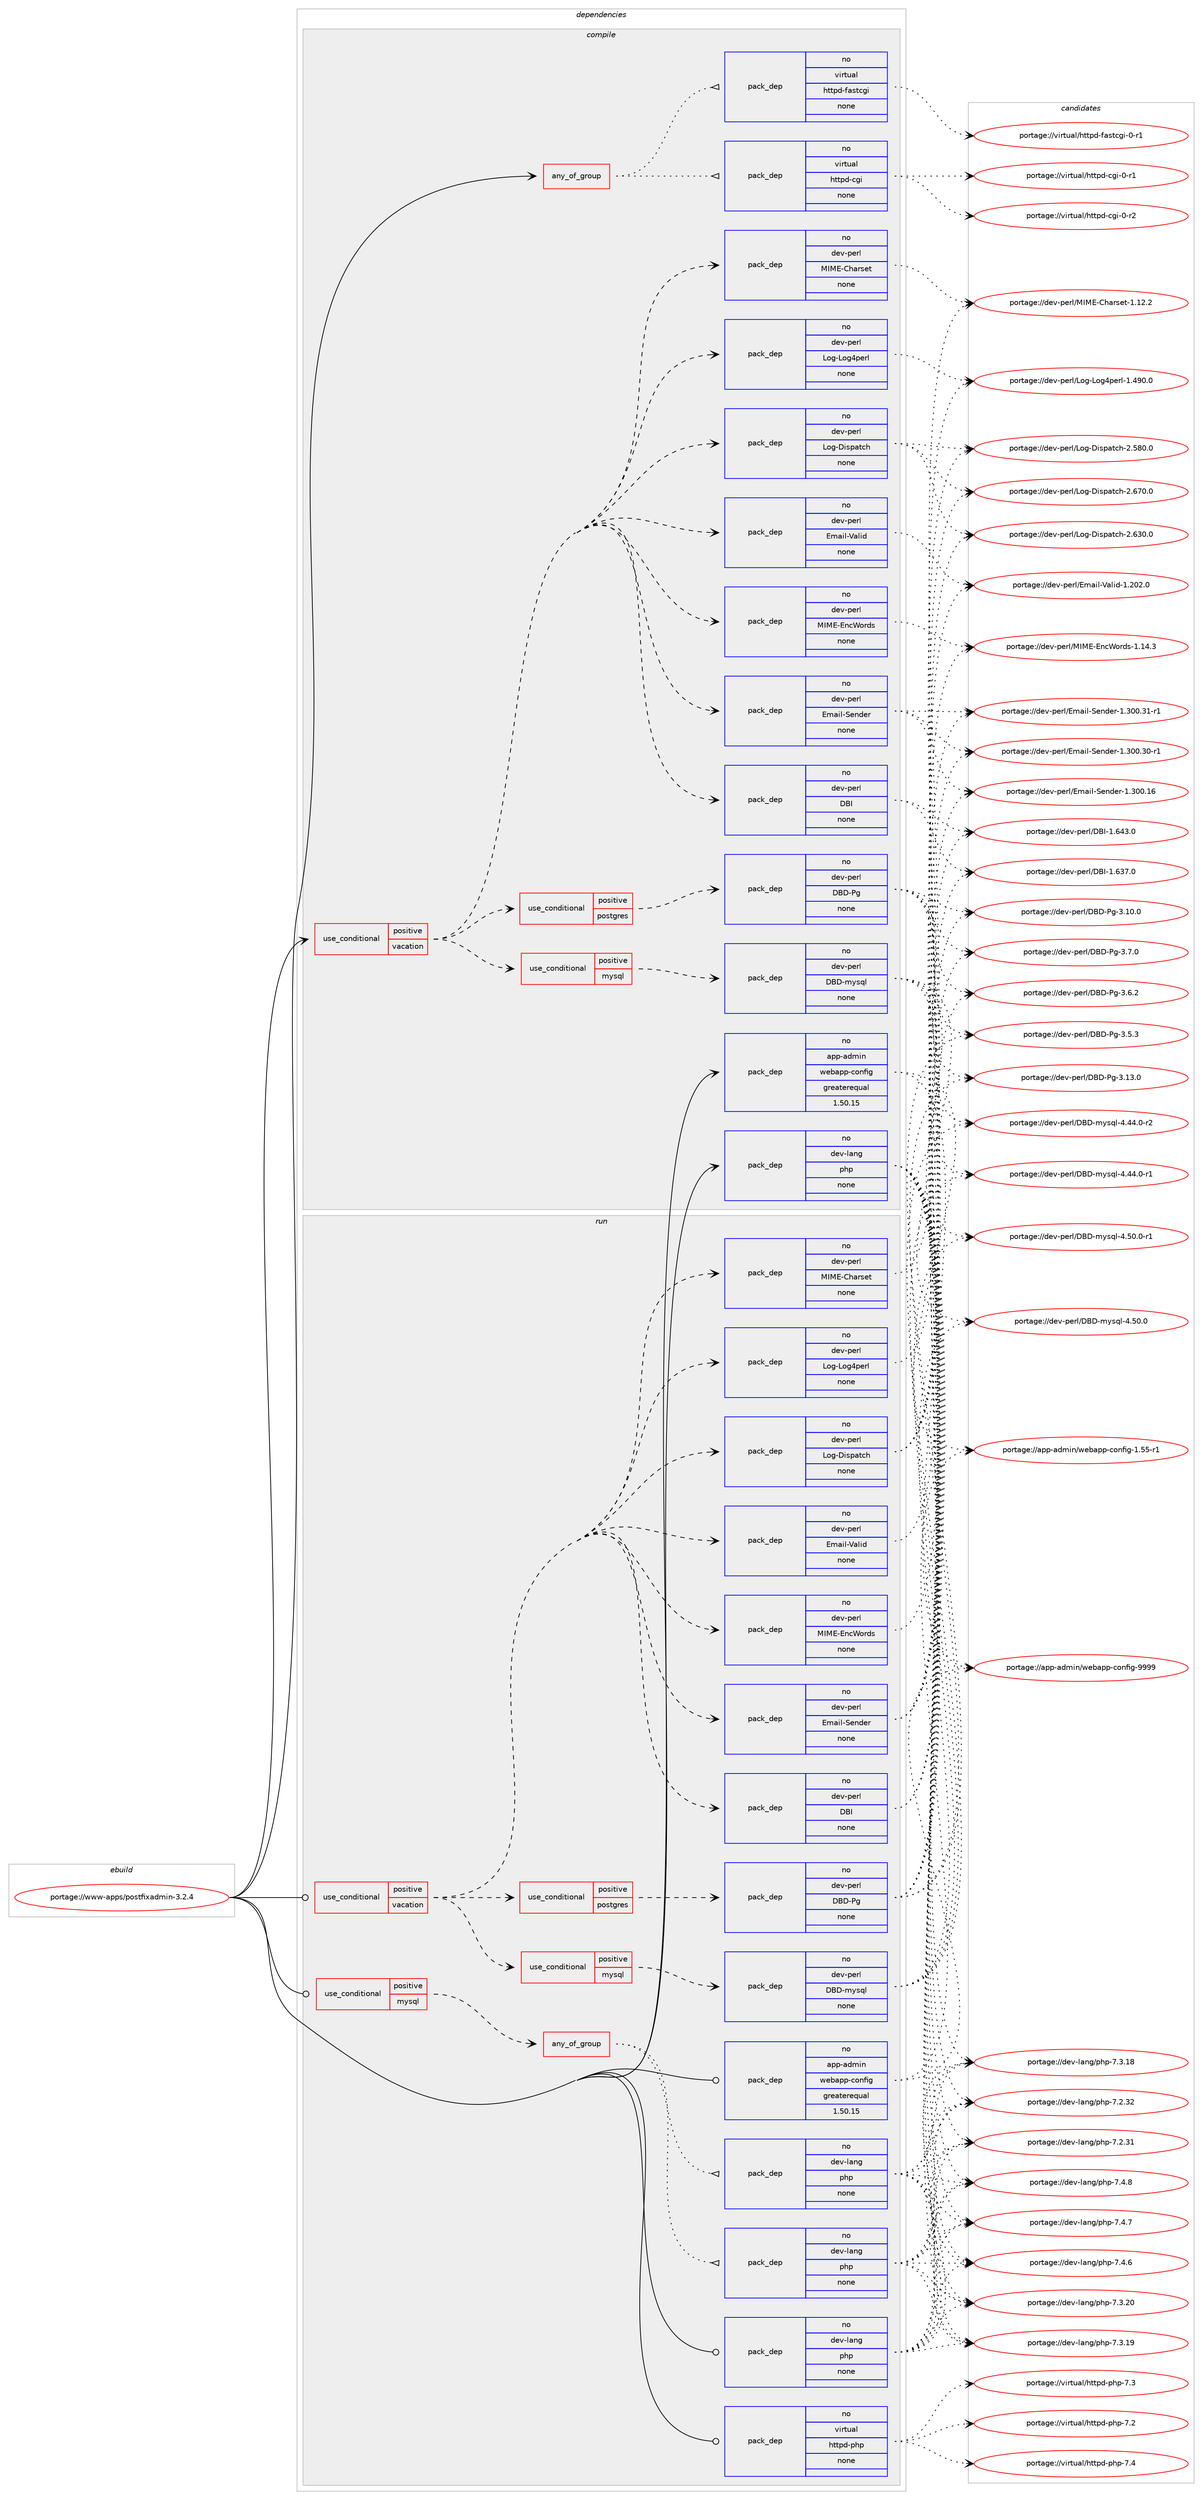 digraph prolog {

# *************
# Graph options
# *************

newrank=true;
concentrate=true;
compound=true;
graph [rankdir=LR,fontname=Helvetica,fontsize=10,ranksep=1.5];#, ranksep=2.5, nodesep=0.2];
edge  [arrowhead=vee];
node  [fontname=Helvetica,fontsize=10];

# **********
# The ebuild
# **********

subgraph cluster_leftcol {
color=gray;
rank=same;
label=<<i>ebuild</i>>;
id [label="portage://www-apps/postfixadmin-3.2.4", color=red, width=4, href="../www-apps/postfixadmin-3.2.4.svg"];
}

# ****************
# The dependencies
# ****************

subgraph cluster_midcol {
color=gray;
label=<<i>dependencies</i>>;
subgraph cluster_compile {
fillcolor="#eeeeee";
style=filled;
label=<<i>compile</i>>;
subgraph any16 {
dependency2374 [label=<<TABLE BORDER="0" CELLBORDER="1" CELLSPACING="0" CELLPADDING="4"><TR><TD CELLPADDING="10">any_of_group</TD></TR></TABLE>>, shape=none, color=red];subgraph pack2034 {
dependency2375 [label=<<TABLE BORDER="0" CELLBORDER="1" CELLSPACING="0" CELLPADDING="4" WIDTH="220"><TR><TD ROWSPAN="6" CELLPADDING="30">pack_dep</TD></TR><TR><TD WIDTH="110">no</TD></TR><TR><TD>virtual</TD></TR><TR><TD>httpd-cgi</TD></TR><TR><TD>none</TD></TR><TR><TD></TD></TR></TABLE>>, shape=none, color=blue];
}
dependency2374:e -> dependency2375:w [weight=20,style="dotted",arrowhead="oinv"];
subgraph pack2035 {
dependency2376 [label=<<TABLE BORDER="0" CELLBORDER="1" CELLSPACING="0" CELLPADDING="4" WIDTH="220"><TR><TD ROWSPAN="6" CELLPADDING="30">pack_dep</TD></TR><TR><TD WIDTH="110">no</TD></TR><TR><TD>virtual</TD></TR><TR><TD>httpd-fastcgi</TD></TR><TR><TD>none</TD></TR><TR><TD></TD></TR></TABLE>>, shape=none, color=blue];
}
dependency2374:e -> dependency2376:w [weight=20,style="dotted",arrowhead="oinv"];
}
id:e -> dependency2374:w [weight=20,style="solid",arrowhead="vee"];
subgraph cond324 {
dependency2377 [label=<<TABLE BORDER="0" CELLBORDER="1" CELLSPACING="0" CELLPADDING="4"><TR><TD ROWSPAN="3" CELLPADDING="10">use_conditional</TD></TR><TR><TD>positive</TD></TR><TR><TD>vacation</TD></TR></TABLE>>, shape=none, color=red];
subgraph pack2036 {
dependency2378 [label=<<TABLE BORDER="0" CELLBORDER="1" CELLSPACING="0" CELLPADDING="4" WIDTH="220"><TR><TD ROWSPAN="6" CELLPADDING="30">pack_dep</TD></TR><TR><TD WIDTH="110">no</TD></TR><TR><TD>dev-perl</TD></TR><TR><TD>DBI</TD></TR><TR><TD>none</TD></TR><TR><TD></TD></TR></TABLE>>, shape=none, color=blue];
}
dependency2377:e -> dependency2378:w [weight=20,style="dashed",arrowhead="vee"];
subgraph pack2037 {
dependency2379 [label=<<TABLE BORDER="0" CELLBORDER="1" CELLSPACING="0" CELLPADDING="4" WIDTH="220"><TR><TD ROWSPAN="6" CELLPADDING="30">pack_dep</TD></TR><TR><TD WIDTH="110">no</TD></TR><TR><TD>dev-perl</TD></TR><TR><TD>Email-Sender</TD></TR><TR><TD>none</TD></TR><TR><TD></TD></TR></TABLE>>, shape=none, color=blue];
}
dependency2377:e -> dependency2379:w [weight=20,style="dashed",arrowhead="vee"];
subgraph pack2038 {
dependency2380 [label=<<TABLE BORDER="0" CELLBORDER="1" CELLSPACING="0" CELLPADDING="4" WIDTH="220"><TR><TD ROWSPAN="6" CELLPADDING="30">pack_dep</TD></TR><TR><TD WIDTH="110">no</TD></TR><TR><TD>dev-perl</TD></TR><TR><TD>Email-Valid</TD></TR><TR><TD>none</TD></TR><TR><TD></TD></TR></TABLE>>, shape=none, color=blue];
}
dependency2377:e -> dependency2380:w [weight=20,style="dashed",arrowhead="vee"];
subgraph pack2039 {
dependency2381 [label=<<TABLE BORDER="0" CELLBORDER="1" CELLSPACING="0" CELLPADDING="4" WIDTH="220"><TR><TD ROWSPAN="6" CELLPADDING="30">pack_dep</TD></TR><TR><TD WIDTH="110">no</TD></TR><TR><TD>dev-perl</TD></TR><TR><TD>Log-Dispatch</TD></TR><TR><TD>none</TD></TR><TR><TD></TD></TR></TABLE>>, shape=none, color=blue];
}
dependency2377:e -> dependency2381:w [weight=20,style="dashed",arrowhead="vee"];
subgraph pack2040 {
dependency2382 [label=<<TABLE BORDER="0" CELLBORDER="1" CELLSPACING="0" CELLPADDING="4" WIDTH="220"><TR><TD ROWSPAN="6" CELLPADDING="30">pack_dep</TD></TR><TR><TD WIDTH="110">no</TD></TR><TR><TD>dev-perl</TD></TR><TR><TD>Log-Log4perl</TD></TR><TR><TD>none</TD></TR><TR><TD></TD></TR></TABLE>>, shape=none, color=blue];
}
dependency2377:e -> dependency2382:w [weight=20,style="dashed",arrowhead="vee"];
subgraph pack2041 {
dependency2383 [label=<<TABLE BORDER="0" CELLBORDER="1" CELLSPACING="0" CELLPADDING="4" WIDTH="220"><TR><TD ROWSPAN="6" CELLPADDING="30">pack_dep</TD></TR><TR><TD WIDTH="110">no</TD></TR><TR><TD>dev-perl</TD></TR><TR><TD>MIME-Charset</TD></TR><TR><TD>none</TD></TR><TR><TD></TD></TR></TABLE>>, shape=none, color=blue];
}
dependency2377:e -> dependency2383:w [weight=20,style="dashed",arrowhead="vee"];
subgraph pack2042 {
dependency2384 [label=<<TABLE BORDER="0" CELLBORDER="1" CELLSPACING="0" CELLPADDING="4" WIDTH="220"><TR><TD ROWSPAN="6" CELLPADDING="30">pack_dep</TD></TR><TR><TD WIDTH="110">no</TD></TR><TR><TD>dev-perl</TD></TR><TR><TD>MIME-EncWords</TD></TR><TR><TD>none</TD></TR><TR><TD></TD></TR></TABLE>>, shape=none, color=blue];
}
dependency2377:e -> dependency2384:w [weight=20,style="dashed",arrowhead="vee"];
subgraph cond325 {
dependency2385 [label=<<TABLE BORDER="0" CELLBORDER="1" CELLSPACING="0" CELLPADDING="4"><TR><TD ROWSPAN="3" CELLPADDING="10">use_conditional</TD></TR><TR><TD>positive</TD></TR><TR><TD>mysql</TD></TR></TABLE>>, shape=none, color=red];
subgraph pack2043 {
dependency2386 [label=<<TABLE BORDER="0" CELLBORDER="1" CELLSPACING="0" CELLPADDING="4" WIDTH="220"><TR><TD ROWSPAN="6" CELLPADDING="30">pack_dep</TD></TR><TR><TD WIDTH="110">no</TD></TR><TR><TD>dev-perl</TD></TR><TR><TD>DBD-mysql</TD></TR><TR><TD>none</TD></TR><TR><TD></TD></TR></TABLE>>, shape=none, color=blue];
}
dependency2385:e -> dependency2386:w [weight=20,style="dashed",arrowhead="vee"];
}
dependency2377:e -> dependency2385:w [weight=20,style="dashed",arrowhead="vee"];
subgraph cond326 {
dependency2387 [label=<<TABLE BORDER="0" CELLBORDER="1" CELLSPACING="0" CELLPADDING="4"><TR><TD ROWSPAN="3" CELLPADDING="10">use_conditional</TD></TR><TR><TD>positive</TD></TR><TR><TD>postgres</TD></TR></TABLE>>, shape=none, color=red];
subgraph pack2044 {
dependency2388 [label=<<TABLE BORDER="0" CELLBORDER="1" CELLSPACING="0" CELLPADDING="4" WIDTH="220"><TR><TD ROWSPAN="6" CELLPADDING="30">pack_dep</TD></TR><TR><TD WIDTH="110">no</TD></TR><TR><TD>dev-perl</TD></TR><TR><TD>DBD-Pg</TD></TR><TR><TD>none</TD></TR><TR><TD></TD></TR></TABLE>>, shape=none, color=blue];
}
dependency2387:e -> dependency2388:w [weight=20,style="dashed",arrowhead="vee"];
}
dependency2377:e -> dependency2387:w [weight=20,style="dashed",arrowhead="vee"];
}
id:e -> dependency2377:w [weight=20,style="solid",arrowhead="vee"];
subgraph pack2045 {
dependency2389 [label=<<TABLE BORDER="0" CELLBORDER="1" CELLSPACING="0" CELLPADDING="4" WIDTH="220"><TR><TD ROWSPAN="6" CELLPADDING="30">pack_dep</TD></TR><TR><TD WIDTH="110">no</TD></TR><TR><TD>app-admin</TD></TR><TR><TD>webapp-config</TD></TR><TR><TD>greaterequal</TD></TR><TR><TD>1.50.15</TD></TR></TABLE>>, shape=none, color=blue];
}
id:e -> dependency2389:w [weight=20,style="solid",arrowhead="vee"];
subgraph pack2046 {
dependency2390 [label=<<TABLE BORDER="0" CELLBORDER="1" CELLSPACING="0" CELLPADDING="4" WIDTH="220"><TR><TD ROWSPAN="6" CELLPADDING="30">pack_dep</TD></TR><TR><TD WIDTH="110">no</TD></TR><TR><TD>dev-lang</TD></TR><TR><TD>php</TD></TR><TR><TD>none</TD></TR><TR><TD></TD></TR></TABLE>>, shape=none, color=blue];
}
id:e -> dependency2390:w [weight=20,style="solid",arrowhead="vee"];
}
subgraph cluster_compileandrun {
fillcolor="#eeeeee";
style=filled;
label=<<i>compile and run</i>>;
}
subgraph cluster_run {
fillcolor="#eeeeee";
style=filled;
label=<<i>run</i>>;
subgraph cond327 {
dependency2391 [label=<<TABLE BORDER="0" CELLBORDER="1" CELLSPACING="0" CELLPADDING="4"><TR><TD ROWSPAN="3" CELLPADDING="10">use_conditional</TD></TR><TR><TD>positive</TD></TR><TR><TD>mysql</TD></TR></TABLE>>, shape=none, color=red];
subgraph any17 {
dependency2392 [label=<<TABLE BORDER="0" CELLBORDER="1" CELLSPACING="0" CELLPADDING="4"><TR><TD CELLPADDING="10">any_of_group</TD></TR></TABLE>>, shape=none, color=red];subgraph pack2047 {
dependency2393 [label=<<TABLE BORDER="0" CELLBORDER="1" CELLSPACING="0" CELLPADDING="4" WIDTH="220"><TR><TD ROWSPAN="6" CELLPADDING="30">pack_dep</TD></TR><TR><TD WIDTH="110">no</TD></TR><TR><TD>dev-lang</TD></TR><TR><TD>php</TD></TR><TR><TD>none</TD></TR><TR><TD></TD></TR></TABLE>>, shape=none, color=blue];
}
dependency2392:e -> dependency2393:w [weight=20,style="dotted",arrowhead="oinv"];
subgraph pack2048 {
dependency2394 [label=<<TABLE BORDER="0" CELLBORDER="1" CELLSPACING="0" CELLPADDING="4" WIDTH="220"><TR><TD ROWSPAN="6" CELLPADDING="30">pack_dep</TD></TR><TR><TD WIDTH="110">no</TD></TR><TR><TD>dev-lang</TD></TR><TR><TD>php</TD></TR><TR><TD>none</TD></TR><TR><TD></TD></TR></TABLE>>, shape=none, color=blue];
}
dependency2392:e -> dependency2394:w [weight=20,style="dotted",arrowhead="oinv"];
}
dependency2391:e -> dependency2392:w [weight=20,style="dashed",arrowhead="vee"];
}
id:e -> dependency2391:w [weight=20,style="solid",arrowhead="odot"];
subgraph cond328 {
dependency2395 [label=<<TABLE BORDER="0" CELLBORDER="1" CELLSPACING="0" CELLPADDING="4"><TR><TD ROWSPAN="3" CELLPADDING="10">use_conditional</TD></TR><TR><TD>positive</TD></TR><TR><TD>vacation</TD></TR></TABLE>>, shape=none, color=red];
subgraph pack2049 {
dependency2396 [label=<<TABLE BORDER="0" CELLBORDER="1" CELLSPACING="0" CELLPADDING="4" WIDTH="220"><TR><TD ROWSPAN="6" CELLPADDING="30">pack_dep</TD></TR><TR><TD WIDTH="110">no</TD></TR><TR><TD>dev-perl</TD></TR><TR><TD>DBI</TD></TR><TR><TD>none</TD></TR><TR><TD></TD></TR></TABLE>>, shape=none, color=blue];
}
dependency2395:e -> dependency2396:w [weight=20,style="dashed",arrowhead="vee"];
subgraph pack2050 {
dependency2397 [label=<<TABLE BORDER="0" CELLBORDER="1" CELLSPACING="0" CELLPADDING="4" WIDTH="220"><TR><TD ROWSPAN="6" CELLPADDING="30">pack_dep</TD></TR><TR><TD WIDTH="110">no</TD></TR><TR><TD>dev-perl</TD></TR><TR><TD>Email-Sender</TD></TR><TR><TD>none</TD></TR><TR><TD></TD></TR></TABLE>>, shape=none, color=blue];
}
dependency2395:e -> dependency2397:w [weight=20,style="dashed",arrowhead="vee"];
subgraph pack2051 {
dependency2398 [label=<<TABLE BORDER="0" CELLBORDER="1" CELLSPACING="0" CELLPADDING="4" WIDTH="220"><TR><TD ROWSPAN="6" CELLPADDING="30">pack_dep</TD></TR><TR><TD WIDTH="110">no</TD></TR><TR><TD>dev-perl</TD></TR><TR><TD>Email-Valid</TD></TR><TR><TD>none</TD></TR><TR><TD></TD></TR></TABLE>>, shape=none, color=blue];
}
dependency2395:e -> dependency2398:w [weight=20,style="dashed",arrowhead="vee"];
subgraph pack2052 {
dependency2399 [label=<<TABLE BORDER="0" CELLBORDER="1" CELLSPACING="0" CELLPADDING="4" WIDTH="220"><TR><TD ROWSPAN="6" CELLPADDING="30">pack_dep</TD></TR><TR><TD WIDTH="110">no</TD></TR><TR><TD>dev-perl</TD></TR><TR><TD>Log-Dispatch</TD></TR><TR><TD>none</TD></TR><TR><TD></TD></TR></TABLE>>, shape=none, color=blue];
}
dependency2395:e -> dependency2399:w [weight=20,style="dashed",arrowhead="vee"];
subgraph pack2053 {
dependency2400 [label=<<TABLE BORDER="0" CELLBORDER="1" CELLSPACING="0" CELLPADDING="4" WIDTH="220"><TR><TD ROWSPAN="6" CELLPADDING="30">pack_dep</TD></TR><TR><TD WIDTH="110">no</TD></TR><TR><TD>dev-perl</TD></TR><TR><TD>Log-Log4perl</TD></TR><TR><TD>none</TD></TR><TR><TD></TD></TR></TABLE>>, shape=none, color=blue];
}
dependency2395:e -> dependency2400:w [weight=20,style="dashed",arrowhead="vee"];
subgraph pack2054 {
dependency2401 [label=<<TABLE BORDER="0" CELLBORDER="1" CELLSPACING="0" CELLPADDING="4" WIDTH="220"><TR><TD ROWSPAN="6" CELLPADDING="30">pack_dep</TD></TR><TR><TD WIDTH="110">no</TD></TR><TR><TD>dev-perl</TD></TR><TR><TD>MIME-Charset</TD></TR><TR><TD>none</TD></TR><TR><TD></TD></TR></TABLE>>, shape=none, color=blue];
}
dependency2395:e -> dependency2401:w [weight=20,style="dashed",arrowhead="vee"];
subgraph pack2055 {
dependency2402 [label=<<TABLE BORDER="0" CELLBORDER="1" CELLSPACING="0" CELLPADDING="4" WIDTH="220"><TR><TD ROWSPAN="6" CELLPADDING="30">pack_dep</TD></TR><TR><TD WIDTH="110">no</TD></TR><TR><TD>dev-perl</TD></TR><TR><TD>MIME-EncWords</TD></TR><TR><TD>none</TD></TR><TR><TD></TD></TR></TABLE>>, shape=none, color=blue];
}
dependency2395:e -> dependency2402:w [weight=20,style="dashed",arrowhead="vee"];
subgraph cond329 {
dependency2403 [label=<<TABLE BORDER="0" CELLBORDER="1" CELLSPACING="0" CELLPADDING="4"><TR><TD ROWSPAN="3" CELLPADDING="10">use_conditional</TD></TR><TR><TD>positive</TD></TR><TR><TD>mysql</TD></TR></TABLE>>, shape=none, color=red];
subgraph pack2056 {
dependency2404 [label=<<TABLE BORDER="0" CELLBORDER="1" CELLSPACING="0" CELLPADDING="4" WIDTH="220"><TR><TD ROWSPAN="6" CELLPADDING="30">pack_dep</TD></TR><TR><TD WIDTH="110">no</TD></TR><TR><TD>dev-perl</TD></TR><TR><TD>DBD-mysql</TD></TR><TR><TD>none</TD></TR><TR><TD></TD></TR></TABLE>>, shape=none, color=blue];
}
dependency2403:e -> dependency2404:w [weight=20,style="dashed",arrowhead="vee"];
}
dependency2395:e -> dependency2403:w [weight=20,style="dashed",arrowhead="vee"];
subgraph cond330 {
dependency2405 [label=<<TABLE BORDER="0" CELLBORDER="1" CELLSPACING="0" CELLPADDING="4"><TR><TD ROWSPAN="3" CELLPADDING="10">use_conditional</TD></TR><TR><TD>positive</TD></TR><TR><TD>postgres</TD></TR></TABLE>>, shape=none, color=red];
subgraph pack2057 {
dependency2406 [label=<<TABLE BORDER="0" CELLBORDER="1" CELLSPACING="0" CELLPADDING="4" WIDTH="220"><TR><TD ROWSPAN="6" CELLPADDING="30">pack_dep</TD></TR><TR><TD WIDTH="110">no</TD></TR><TR><TD>dev-perl</TD></TR><TR><TD>DBD-Pg</TD></TR><TR><TD>none</TD></TR><TR><TD></TD></TR></TABLE>>, shape=none, color=blue];
}
dependency2405:e -> dependency2406:w [weight=20,style="dashed",arrowhead="vee"];
}
dependency2395:e -> dependency2405:w [weight=20,style="dashed",arrowhead="vee"];
}
id:e -> dependency2395:w [weight=20,style="solid",arrowhead="odot"];
subgraph pack2058 {
dependency2407 [label=<<TABLE BORDER="0" CELLBORDER="1" CELLSPACING="0" CELLPADDING="4" WIDTH="220"><TR><TD ROWSPAN="6" CELLPADDING="30">pack_dep</TD></TR><TR><TD WIDTH="110">no</TD></TR><TR><TD>app-admin</TD></TR><TR><TD>webapp-config</TD></TR><TR><TD>greaterequal</TD></TR><TR><TD>1.50.15</TD></TR></TABLE>>, shape=none, color=blue];
}
id:e -> dependency2407:w [weight=20,style="solid",arrowhead="odot"];
subgraph pack2059 {
dependency2408 [label=<<TABLE BORDER="0" CELLBORDER="1" CELLSPACING="0" CELLPADDING="4" WIDTH="220"><TR><TD ROWSPAN="6" CELLPADDING="30">pack_dep</TD></TR><TR><TD WIDTH="110">no</TD></TR><TR><TD>dev-lang</TD></TR><TR><TD>php</TD></TR><TR><TD>none</TD></TR><TR><TD></TD></TR></TABLE>>, shape=none, color=blue];
}
id:e -> dependency2408:w [weight=20,style="solid",arrowhead="odot"];
subgraph pack2060 {
dependency2409 [label=<<TABLE BORDER="0" CELLBORDER="1" CELLSPACING="0" CELLPADDING="4" WIDTH="220"><TR><TD ROWSPAN="6" CELLPADDING="30">pack_dep</TD></TR><TR><TD WIDTH="110">no</TD></TR><TR><TD>virtual</TD></TR><TR><TD>httpd-php</TD></TR><TR><TD>none</TD></TR><TR><TD></TD></TR></TABLE>>, shape=none, color=blue];
}
id:e -> dependency2409:w [weight=20,style="solid",arrowhead="odot"];
}
}

# **************
# The candidates
# **************

subgraph cluster_choices {
rank=same;
color=gray;
label=<<i>candidates</i>>;

subgraph choice2034 {
color=black;
nodesep=1;
choice1181051141161179710847104116116112100459910310545484511450 [label="portage://virtual/httpd-cgi-0-r2", color=red, width=4,href="../virtual/httpd-cgi-0-r2.svg"];
choice1181051141161179710847104116116112100459910310545484511449 [label="portage://virtual/httpd-cgi-0-r1", color=red, width=4,href="../virtual/httpd-cgi-0-r1.svg"];
dependency2375:e -> choice1181051141161179710847104116116112100459910310545484511450:w [style=dotted,weight="100"];
dependency2375:e -> choice1181051141161179710847104116116112100459910310545484511449:w [style=dotted,weight="100"];
}
subgraph choice2035 {
color=black;
nodesep=1;
choice118105114116117971084710411611611210045102971151169910310545484511449 [label="portage://virtual/httpd-fastcgi-0-r1", color=red, width=4,href="../virtual/httpd-fastcgi-0-r1.svg"];
dependency2376:e -> choice118105114116117971084710411611611210045102971151169910310545484511449:w [style=dotted,weight="100"];
}
subgraph choice2036 {
color=black;
nodesep=1;
choice10010111845112101114108476866734549465452514648 [label="portage://dev-perl/DBI-1.643.0", color=red, width=4,href="../dev-perl/DBI-1.643.0.svg"];
choice10010111845112101114108476866734549465451554648 [label="portage://dev-perl/DBI-1.637.0", color=red, width=4,href="../dev-perl/DBI-1.637.0.svg"];
dependency2378:e -> choice10010111845112101114108476866734549465452514648:w [style=dotted,weight="100"];
dependency2378:e -> choice10010111845112101114108476866734549465451554648:w [style=dotted,weight="100"];
}
subgraph choice2037 {
color=black;
nodesep=1;
choice1001011184511210111410847691099710510845831011101001011144549465148484651494511449 [label="portage://dev-perl/Email-Sender-1.300.31-r1", color=red, width=4,href="../dev-perl/Email-Sender-1.300.31-r1.svg"];
choice1001011184511210111410847691099710510845831011101001011144549465148484651484511449 [label="portage://dev-perl/Email-Sender-1.300.30-r1", color=red, width=4,href="../dev-perl/Email-Sender-1.300.30-r1.svg"];
choice100101118451121011141084769109971051084583101110100101114454946514848464954 [label="portage://dev-perl/Email-Sender-1.300.16", color=red, width=4,href="../dev-perl/Email-Sender-1.300.16.svg"];
dependency2379:e -> choice1001011184511210111410847691099710510845831011101001011144549465148484651494511449:w [style=dotted,weight="100"];
dependency2379:e -> choice1001011184511210111410847691099710510845831011101001011144549465148484651484511449:w [style=dotted,weight="100"];
dependency2379:e -> choice100101118451121011141084769109971051084583101110100101114454946514848464954:w [style=dotted,weight="100"];
}
subgraph choice2038 {
color=black;
nodesep=1;
choice100101118451121011141084769109971051084586971081051004549465048504648 [label="portage://dev-perl/Email-Valid-1.202.0", color=red, width=4,href="../dev-perl/Email-Valid-1.202.0.svg"];
dependency2380:e -> choice100101118451121011141084769109971051084586971081051004549465048504648:w [style=dotted,weight="100"];
}
subgraph choice2039 {
color=black;
nodesep=1;
choice100101118451121011141084776111103456810511511297116991044550465455484648 [label="portage://dev-perl/Log-Dispatch-2.670.0", color=red, width=4,href="../dev-perl/Log-Dispatch-2.670.0.svg"];
choice100101118451121011141084776111103456810511511297116991044550465451484648 [label="portage://dev-perl/Log-Dispatch-2.630.0", color=red, width=4,href="../dev-perl/Log-Dispatch-2.630.0.svg"];
choice100101118451121011141084776111103456810511511297116991044550465356484648 [label="portage://dev-perl/Log-Dispatch-2.580.0", color=red, width=4,href="../dev-perl/Log-Dispatch-2.580.0.svg"];
dependency2381:e -> choice100101118451121011141084776111103456810511511297116991044550465455484648:w [style=dotted,weight="100"];
dependency2381:e -> choice100101118451121011141084776111103456810511511297116991044550465451484648:w [style=dotted,weight="100"];
dependency2381:e -> choice100101118451121011141084776111103456810511511297116991044550465356484648:w [style=dotted,weight="100"];
}
subgraph choice2040 {
color=black;
nodesep=1;
choice1001011184511210111410847761111034576111103521121011141084549465257484648 [label="portage://dev-perl/Log-Log4perl-1.490.0", color=red, width=4,href="../dev-perl/Log-Log4perl-1.490.0.svg"];
dependency2382:e -> choice1001011184511210111410847761111034576111103521121011141084549465257484648:w [style=dotted,weight="100"];
}
subgraph choice2041 {
color=black;
nodesep=1;
choice10010111845112101114108477773776945671049711411510111645494649504650 [label="portage://dev-perl/MIME-Charset-1.12.2", color=red, width=4,href="../dev-perl/MIME-Charset-1.12.2.svg"];
dependency2383:e -> choice10010111845112101114108477773776945671049711411510111645494649504650:w [style=dotted,weight="100"];
}
subgraph choice2042 {
color=black;
nodesep=1;
choice1001011184511210111410847777377694569110998711111410011545494649524651 [label="portage://dev-perl/MIME-EncWords-1.14.3", color=red, width=4,href="../dev-perl/MIME-EncWords-1.14.3.svg"];
dependency2384:e -> choice1001011184511210111410847777377694569110998711111410011545494649524651:w [style=dotted,weight="100"];
}
subgraph choice2043 {
color=black;
nodesep=1;
choice100101118451121011141084768666845109121115113108455246534846484511449 [label="portage://dev-perl/DBD-mysql-4.50.0-r1", color=red, width=4,href="../dev-perl/DBD-mysql-4.50.0-r1.svg"];
choice10010111845112101114108476866684510912111511310845524653484648 [label="portage://dev-perl/DBD-mysql-4.50.0", color=red, width=4,href="../dev-perl/DBD-mysql-4.50.0.svg"];
choice100101118451121011141084768666845109121115113108455246525246484511450 [label="portage://dev-perl/DBD-mysql-4.44.0-r2", color=red, width=4,href="../dev-perl/DBD-mysql-4.44.0-r2.svg"];
choice100101118451121011141084768666845109121115113108455246525246484511449 [label="portage://dev-perl/DBD-mysql-4.44.0-r1", color=red, width=4,href="../dev-perl/DBD-mysql-4.44.0-r1.svg"];
dependency2386:e -> choice100101118451121011141084768666845109121115113108455246534846484511449:w [style=dotted,weight="100"];
dependency2386:e -> choice10010111845112101114108476866684510912111511310845524653484648:w [style=dotted,weight="100"];
dependency2386:e -> choice100101118451121011141084768666845109121115113108455246525246484511450:w [style=dotted,weight="100"];
dependency2386:e -> choice100101118451121011141084768666845109121115113108455246525246484511449:w [style=dotted,weight="100"];
}
subgraph choice2044 {
color=black;
nodesep=1;
choice10010111845112101114108476866684580103455146554648 [label="portage://dev-perl/DBD-Pg-3.7.0", color=red, width=4,href="../dev-perl/DBD-Pg-3.7.0.svg"];
choice10010111845112101114108476866684580103455146544650 [label="portage://dev-perl/DBD-Pg-3.6.2", color=red, width=4,href="../dev-perl/DBD-Pg-3.6.2.svg"];
choice10010111845112101114108476866684580103455146534651 [label="portage://dev-perl/DBD-Pg-3.5.3", color=red, width=4,href="../dev-perl/DBD-Pg-3.5.3.svg"];
choice1001011184511210111410847686668458010345514649514648 [label="portage://dev-perl/DBD-Pg-3.13.0", color=red, width=4,href="../dev-perl/DBD-Pg-3.13.0.svg"];
choice1001011184511210111410847686668458010345514649484648 [label="portage://dev-perl/DBD-Pg-3.10.0", color=red, width=4,href="../dev-perl/DBD-Pg-3.10.0.svg"];
dependency2388:e -> choice10010111845112101114108476866684580103455146554648:w [style=dotted,weight="100"];
dependency2388:e -> choice10010111845112101114108476866684580103455146544650:w [style=dotted,weight="100"];
dependency2388:e -> choice10010111845112101114108476866684580103455146534651:w [style=dotted,weight="100"];
dependency2388:e -> choice1001011184511210111410847686668458010345514649514648:w [style=dotted,weight="100"];
dependency2388:e -> choice1001011184511210111410847686668458010345514649484648:w [style=dotted,weight="100"];
}
subgraph choice2045 {
color=black;
nodesep=1;
choice97112112459710010910511047119101989711211245991111101021051034557575757 [label="portage://app-admin/webapp-config-9999", color=red, width=4,href="../app-admin/webapp-config-9999.svg"];
choice971121124597100109105110471191019897112112459911111010210510345494653534511449 [label="portage://app-admin/webapp-config-1.55-r1", color=red, width=4,href="../app-admin/webapp-config-1.55-r1.svg"];
dependency2389:e -> choice97112112459710010910511047119101989711211245991111101021051034557575757:w [style=dotted,weight="100"];
dependency2389:e -> choice971121124597100109105110471191019897112112459911111010210510345494653534511449:w [style=dotted,weight="100"];
}
subgraph choice2046 {
color=black;
nodesep=1;
choice100101118451089711010347112104112455546524656 [label="portage://dev-lang/php-7.4.8", color=red, width=4,href="../dev-lang/php-7.4.8.svg"];
choice100101118451089711010347112104112455546524655 [label="portage://dev-lang/php-7.4.7", color=red, width=4,href="../dev-lang/php-7.4.7.svg"];
choice100101118451089711010347112104112455546524654 [label="portage://dev-lang/php-7.4.6", color=red, width=4,href="../dev-lang/php-7.4.6.svg"];
choice10010111845108971101034711210411245554651465048 [label="portage://dev-lang/php-7.3.20", color=red, width=4,href="../dev-lang/php-7.3.20.svg"];
choice10010111845108971101034711210411245554651464957 [label="portage://dev-lang/php-7.3.19", color=red, width=4,href="../dev-lang/php-7.3.19.svg"];
choice10010111845108971101034711210411245554651464956 [label="portage://dev-lang/php-7.3.18", color=red, width=4,href="../dev-lang/php-7.3.18.svg"];
choice10010111845108971101034711210411245554650465150 [label="portage://dev-lang/php-7.2.32", color=red, width=4,href="../dev-lang/php-7.2.32.svg"];
choice10010111845108971101034711210411245554650465149 [label="portage://dev-lang/php-7.2.31", color=red, width=4,href="../dev-lang/php-7.2.31.svg"];
dependency2390:e -> choice100101118451089711010347112104112455546524656:w [style=dotted,weight="100"];
dependency2390:e -> choice100101118451089711010347112104112455546524655:w [style=dotted,weight="100"];
dependency2390:e -> choice100101118451089711010347112104112455546524654:w [style=dotted,weight="100"];
dependency2390:e -> choice10010111845108971101034711210411245554651465048:w [style=dotted,weight="100"];
dependency2390:e -> choice10010111845108971101034711210411245554651464957:w [style=dotted,weight="100"];
dependency2390:e -> choice10010111845108971101034711210411245554651464956:w [style=dotted,weight="100"];
dependency2390:e -> choice10010111845108971101034711210411245554650465150:w [style=dotted,weight="100"];
dependency2390:e -> choice10010111845108971101034711210411245554650465149:w [style=dotted,weight="100"];
}
subgraph choice2047 {
color=black;
nodesep=1;
choice100101118451089711010347112104112455546524656 [label="portage://dev-lang/php-7.4.8", color=red, width=4,href="../dev-lang/php-7.4.8.svg"];
choice100101118451089711010347112104112455546524655 [label="portage://dev-lang/php-7.4.7", color=red, width=4,href="../dev-lang/php-7.4.7.svg"];
choice100101118451089711010347112104112455546524654 [label="portage://dev-lang/php-7.4.6", color=red, width=4,href="../dev-lang/php-7.4.6.svg"];
choice10010111845108971101034711210411245554651465048 [label="portage://dev-lang/php-7.3.20", color=red, width=4,href="../dev-lang/php-7.3.20.svg"];
choice10010111845108971101034711210411245554651464957 [label="portage://dev-lang/php-7.3.19", color=red, width=4,href="../dev-lang/php-7.3.19.svg"];
choice10010111845108971101034711210411245554651464956 [label="portage://dev-lang/php-7.3.18", color=red, width=4,href="../dev-lang/php-7.3.18.svg"];
choice10010111845108971101034711210411245554650465150 [label="portage://dev-lang/php-7.2.32", color=red, width=4,href="../dev-lang/php-7.2.32.svg"];
choice10010111845108971101034711210411245554650465149 [label="portage://dev-lang/php-7.2.31", color=red, width=4,href="../dev-lang/php-7.2.31.svg"];
dependency2393:e -> choice100101118451089711010347112104112455546524656:w [style=dotted,weight="100"];
dependency2393:e -> choice100101118451089711010347112104112455546524655:w [style=dotted,weight="100"];
dependency2393:e -> choice100101118451089711010347112104112455546524654:w [style=dotted,weight="100"];
dependency2393:e -> choice10010111845108971101034711210411245554651465048:w [style=dotted,weight="100"];
dependency2393:e -> choice10010111845108971101034711210411245554651464957:w [style=dotted,weight="100"];
dependency2393:e -> choice10010111845108971101034711210411245554651464956:w [style=dotted,weight="100"];
dependency2393:e -> choice10010111845108971101034711210411245554650465150:w [style=dotted,weight="100"];
dependency2393:e -> choice10010111845108971101034711210411245554650465149:w [style=dotted,weight="100"];
}
subgraph choice2048 {
color=black;
nodesep=1;
choice100101118451089711010347112104112455546524656 [label="portage://dev-lang/php-7.4.8", color=red, width=4,href="../dev-lang/php-7.4.8.svg"];
choice100101118451089711010347112104112455546524655 [label="portage://dev-lang/php-7.4.7", color=red, width=4,href="../dev-lang/php-7.4.7.svg"];
choice100101118451089711010347112104112455546524654 [label="portage://dev-lang/php-7.4.6", color=red, width=4,href="../dev-lang/php-7.4.6.svg"];
choice10010111845108971101034711210411245554651465048 [label="portage://dev-lang/php-7.3.20", color=red, width=4,href="../dev-lang/php-7.3.20.svg"];
choice10010111845108971101034711210411245554651464957 [label="portage://dev-lang/php-7.3.19", color=red, width=4,href="../dev-lang/php-7.3.19.svg"];
choice10010111845108971101034711210411245554651464956 [label="portage://dev-lang/php-7.3.18", color=red, width=4,href="../dev-lang/php-7.3.18.svg"];
choice10010111845108971101034711210411245554650465150 [label="portage://dev-lang/php-7.2.32", color=red, width=4,href="../dev-lang/php-7.2.32.svg"];
choice10010111845108971101034711210411245554650465149 [label="portage://dev-lang/php-7.2.31", color=red, width=4,href="../dev-lang/php-7.2.31.svg"];
dependency2394:e -> choice100101118451089711010347112104112455546524656:w [style=dotted,weight="100"];
dependency2394:e -> choice100101118451089711010347112104112455546524655:w [style=dotted,weight="100"];
dependency2394:e -> choice100101118451089711010347112104112455546524654:w [style=dotted,weight="100"];
dependency2394:e -> choice10010111845108971101034711210411245554651465048:w [style=dotted,weight="100"];
dependency2394:e -> choice10010111845108971101034711210411245554651464957:w [style=dotted,weight="100"];
dependency2394:e -> choice10010111845108971101034711210411245554651464956:w [style=dotted,weight="100"];
dependency2394:e -> choice10010111845108971101034711210411245554650465150:w [style=dotted,weight="100"];
dependency2394:e -> choice10010111845108971101034711210411245554650465149:w [style=dotted,weight="100"];
}
subgraph choice2049 {
color=black;
nodesep=1;
choice10010111845112101114108476866734549465452514648 [label="portage://dev-perl/DBI-1.643.0", color=red, width=4,href="../dev-perl/DBI-1.643.0.svg"];
choice10010111845112101114108476866734549465451554648 [label="portage://dev-perl/DBI-1.637.0", color=red, width=4,href="../dev-perl/DBI-1.637.0.svg"];
dependency2396:e -> choice10010111845112101114108476866734549465452514648:w [style=dotted,weight="100"];
dependency2396:e -> choice10010111845112101114108476866734549465451554648:w [style=dotted,weight="100"];
}
subgraph choice2050 {
color=black;
nodesep=1;
choice1001011184511210111410847691099710510845831011101001011144549465148484651494511449 [label="portage://dev-perl/Email-Sender-1.300.31-r1", color=red, width=4,href="../dev-perl/Email-Sender-1.300.31-r1.svg"];
choice1001011184511210111410847691099710510845831011101001011144549465148484651484511449 [label="portage://dev-perl/Email-Sender-1.300.30-r1", color=red, width=4,href="../dev-perl/Email-Sender-1.300.30-r1.svg"];
choice100101118451121011141084769109971051084583101110100101114454946514848464954 [label="portage://dev-perl/Email-Sender-1.300.16", color=red, width=4,href="../dev-perl/Email-Sender-1.300.16.svg"];
dependency2397:e -> choice1001011184511210111410847691099710510845831011101001011144549465148484651494511449:w [style=dotted,weight="100"];
dependency2397:e -> choice1001011184511210111410847691099710510845831011101001011144549465148484651484511449:w [style=dotted,weight="100"];
dependency2397:e -> choice100101118451121011141084769109971051084583101110100101114454946514848464954:w [style=dotted,weight="100"];
}
subgraph choice2051 {
color=black;
nodesep=1;
choice100101118451121011141084769109971051084586971081051004549465048504648 [label="portage://dev-perl/Email-Valid-1.202.0", color=red, width=4,href="../dev-perl/Email-Valid-1.202.0.svg"];
dependency2398:e -> choice100101118451121011141084769109971051084586971081051004549465048504648:w [style=dotted,weight="100"];
}
subgraph choice2052 {
color=black;
nodesep=1;
choice100101118451121011141084776111103456810511511297116991044550465455484648 [label="portage://dev-perl/Log-Dispatch-2.670.0", color=red, width=4,href="../dev-perl/Log-Dispatch-2.670.0.svg"];
choice100101118451121011141084776111103456810511511297116991044550465451484648 [label="portage://dev-perl/Log-Dispatch-2.630.0", color=red, width=4,href="../dev-perl/Log-Dispatch-2.630.0.svg"];
choice100101118451121011141084776111103456810511511297116991044550465356484648 [label="portage://dev-perl/Log-Dispatch-2.580.0", color=red, width=4,href="../dev-perl/Log-Dispatch-2.580.0.svg"];
dependency2399:e -> choice100101118451121011141084776111103456810511511297116991044550465455484648:w [style=dotted,weight="100"];
dependency2399:e -> choice100101118451121011141084776111103456810511511297116991044550465451484648:w [style=dotted,weight="100"];
dependency2399:e -> choice100101118451121011141084776111103456810511511297116991044550465356484648:w [style=dotted,weight="100"];
}
subgraph choice2053 {
color=black;
nodesep=1;
choice1001011184511210111410847761111034576111103521121011141084549465257484648 [label="portage://dev-perl/Log-Log4perl-1.490.0", color=red, width=4,href="../dev-perl/Log-Log4perl-1.490.0.svg"];
dependency2400:e -> choice1001011184511210111410847761111034576111103521121011141084549465257484648:w [style=dotted,weight="100"];
}
subgraph choice2054 {
color=black;
nodesep=1;
choice10010111845112101114108477773776945671049711411510111645494649504650 [label="portage://dev-perl/MIME-Charset-1.12.2", color=red, width=4,href="../dev-perl/MIME-Charset-1.12.2.svg"];
dependency2401:e -> choice10010111845112101114108477773776945671049711411510111645494649504650:w [style=dotted,weight="100"];
}
subgraph choice2055 {
color=black;
nodesep=1;
choice1001011184511210111410847777377694569110998711111410011545494649524651 [label="portage://dev-perl/MIME-EncWords-1.14.3", color=red, width=4,href="../dev-perl/MIME-EncWords-1.14.3.svg"];
dependency2402:e -> choice1001011184511210111410847777377694569110998711111410011545494649524651:w [style=dotted,weight="100"];
}
subgraph choice2056 {
color=black;
nodesep=1;
choice100101118451121011141084768666845109121115113108455246534846484511449 [label="portage://dev-perl/DBD-mysql-4.50.0-r1", color=red, width=4,href="../dev-perl/DBD-mysql-4.50.0-r1.svg"];
choice10010111845112101114108476866684510912111511310845524653484648 [label="portage://dev-perl/DBD-mysql-4.50.0", color=red, width=4,href="../dev-perl/DBD-mysql-4.50.0.svg"];
choice100101118451121011141084768666845109121115113108455246525246484511450 [label="portage://dev-perl/DBD-mysql-4.44.0-r2", color=red, width=4,href="../dev-perl/DBD-mysql-4.44.0-r2.svg"];
choice100101118451121011141084768666845109121115113108455246525246484511449 [label="portage://dev-perl/DBD-mysql-4.44.0-r1", color=red, width=4,href="../dev-perl/DBD-mysql-4.44.0-r1.svg"];
dependency2404:e -> choice100101118451121011141084768666845109121115113108455246534846484511449:w [style=dotted,weight="100"];
dependency2404:e -> choice10010111845112101114108476866684510912111511310845524653484648:w [style=dotted,weight="100"];
dependency2404:e -> choice100101118451121011141084768666845109121115113108455246525246484511450:w [style=dotted,weight="100"];
dependency2404:e -> choice100101118451121011141084768666845109121115113108455246525246484511449:w [style=dotted,weight="100"];
}
subgraph choice2057 {
color=black;
nodesep=1;
choice10010111845112101114108476866684580103455146554648 [label="portage://dev-perl/DBD-Pg-3.7.0", color=red, width=4,href="../dev-perl/DBD-Pg-3.7.0.svg"];
choice10010111845112101114108476866684580103455146544650 [label="portage://dev-perl/DBD-Pg-3.6.2", color=red, width=4,href="../dev-perl/DBD-Pg-3.6.2.svg"];
choice10010111845112101114108476866684580103455146534651 [label="portage://dev-perl/DBD-Pg-3.5.3", color=red, width=4,href="../dev-perl/DBD-Pg-3.5.3.svg"];
choice1001011184511210111410847686668458010345514649514648 [label="portage://dev-perl/DBD-Pg-3.13.0", color=red, width=4,href="../dev-perl/DBD-Pg-3.13.0.svg"];
choice1001011184511210111410847686668458010345514649484648 [label="portage://dev-perl/DBD-Pg-3.10.0", color=red, width=4,href="../dev-perl/DBD-Pg-3.10.0.svg"];
dependency2406:e -> choice10010111845112101114108476866684580103455146554648:w [style=dotted,weight="100"];
dependency2406:e -> choice10010111845112101114108476866684580103455146544650:w [style=dotted,weight="100"];
dependency2406:e -> choice10010111845112101114108476866684580103455146534651:w [style=dotted,weight="100"];
dependency2406:e -> choice1001011184511210111410847686668458010345514649514648:w [style=dotted,weight="100"];
dependency2406:e -> choice1001011184511210111410847686668458010345514649484648:w [style=dotted,weight="100"];
}
subgraph choice2058 {
color=black;
nodesep=1;
choice97112112459710010910511047119101989711211245991111101021051034557575757 [label="portage://app-admin/webapp-config-9999", color=red, width=4,href="../app-admin/webapp-config-9999.svg"];
choice971121124597100109105110471191019897112112459911111010210510345494653534511449 [label="portage://app-admin/webapp-config-1.55-r1", color=red, width=4,href="../app-admin/webapp-config-1.55-r1.svg"];
dependency2407:e -> choice97112112459710010910511047119101989711211245991111101021051034557575757:w [style=dotted,weight="100"];
dependency2407:e -> choice971121124597100109105110471191019897112112459911111010210510345494653534511449:w [style=dotted,weight="100"];
}
subgraph choice2059 {
color=black;
nodesep=1;
choice100101118451089711010347112104112455546524656 [label="portage://dev-lang/php-7.4.8", color=red, width=4,href="../dev-lang/php-7.4.8.svg"];
choice100101118451089711010347112104112455546524655 [label="portage://dev-lang/php-7.4.7", color=red, width=4,href="../dev-lang/php-7.4.7.svg"];
choice100101118451089711010347112104112455546524654 [label="portage://dev-lang/php-7.4.6", color=red, width=4,href="../dev-lang/php-7.4.6.svg"];
choice10010111845108971101034711210411245554651465048 [label="portage://dev-lang/php-7.3.20", color=red, width=4,href="../dev-lang/php-7.3.20.svg"];
choice10010111845108971101034711210411245554651464957 [label="portage://dev-lang/php-7.3.19", color=red, width=4,href="../dev-lang/php-7.3.19.svg"];
choice10010111845108971101034711210411245554651464956 [label="portage://dev-lang/php-7.3.18", color=red, width=4,href="../dev-lang/php-7.3.18.svg"];
choice10010111845108971101034711210411245554650465150 [label="portage://dev-lang/php-7.2.32", color=red, width=4,href="../dev-lang/php-7.2.32.svg"];
choice10010111845108971101034711210411245554650465149 [label="portage://dev-lang/php-7.2.31", color=red, width=4,href="../dev-lang/php-7.2.31.svg"];
dependency2408:e -> choice100101118451089711010347112104112455546524656:w [style=dotted,weight="100"];
dependency2408:e -> choice100101118451089711010347112104112455546524655:w [style=dotted,weight="100"];
dependency2408:e -> choice100101118451089711010347112104112455546524654:w [style=dotted,weight="100"];
dependency2408:e -> choice10010111845108971101034711210411245554651465048:w [style=dotted,weight="100"];
dependency2408:e -> choice10010111845108971101034711210411245554651464957:w [style=dotted,weight="100"];
dependency2408:e -> choice10010111845108971101034711210411245554651464956:w [style=dotted,weight="100"];
dependency2408:e -> choice10010111845108971101034711210411245554650465150:w [style=dotted,weight="100"];
dependency2408:e -> choice10010111845108971101034711210411245554650465149:w [style=dotted,weight="100"];
}
subgraph choice2060 {
color=black;
nodesep=1;
choice11810511411611797108471041161161121004511210411245554652 [label="portage://virtual/httpd-php-7.4", color=red, width=4,href="../virtual/httpd-php-7.4.svg"];
choice11810511411611797108471041161161121004511210411245554651 [label="portage://virtual/httpd-php-7.3", color=red, width=4,href="../virtual/httpd-php-7.3.svg"];
choice11810511411611797108471041161161121004511210411245554650 [label="portage://virtual/httpd-php-7.2", color=red, width=4,href="../virtual/httpd-php-7.2.svg"];
dependency2409:e -> choice11810511411611797108471041161161121004511210411245554652:w [style=dotted,weight="100"];
dependency2409:e -> choice11810511411611797108471041161161121004511210411245554651:w [style=dotted,weight="100"];
dependency2409:e -> choice11810511411611797108471041161161121004511210411245554650:w [style=dotted,weight="100"];
}
}

}
